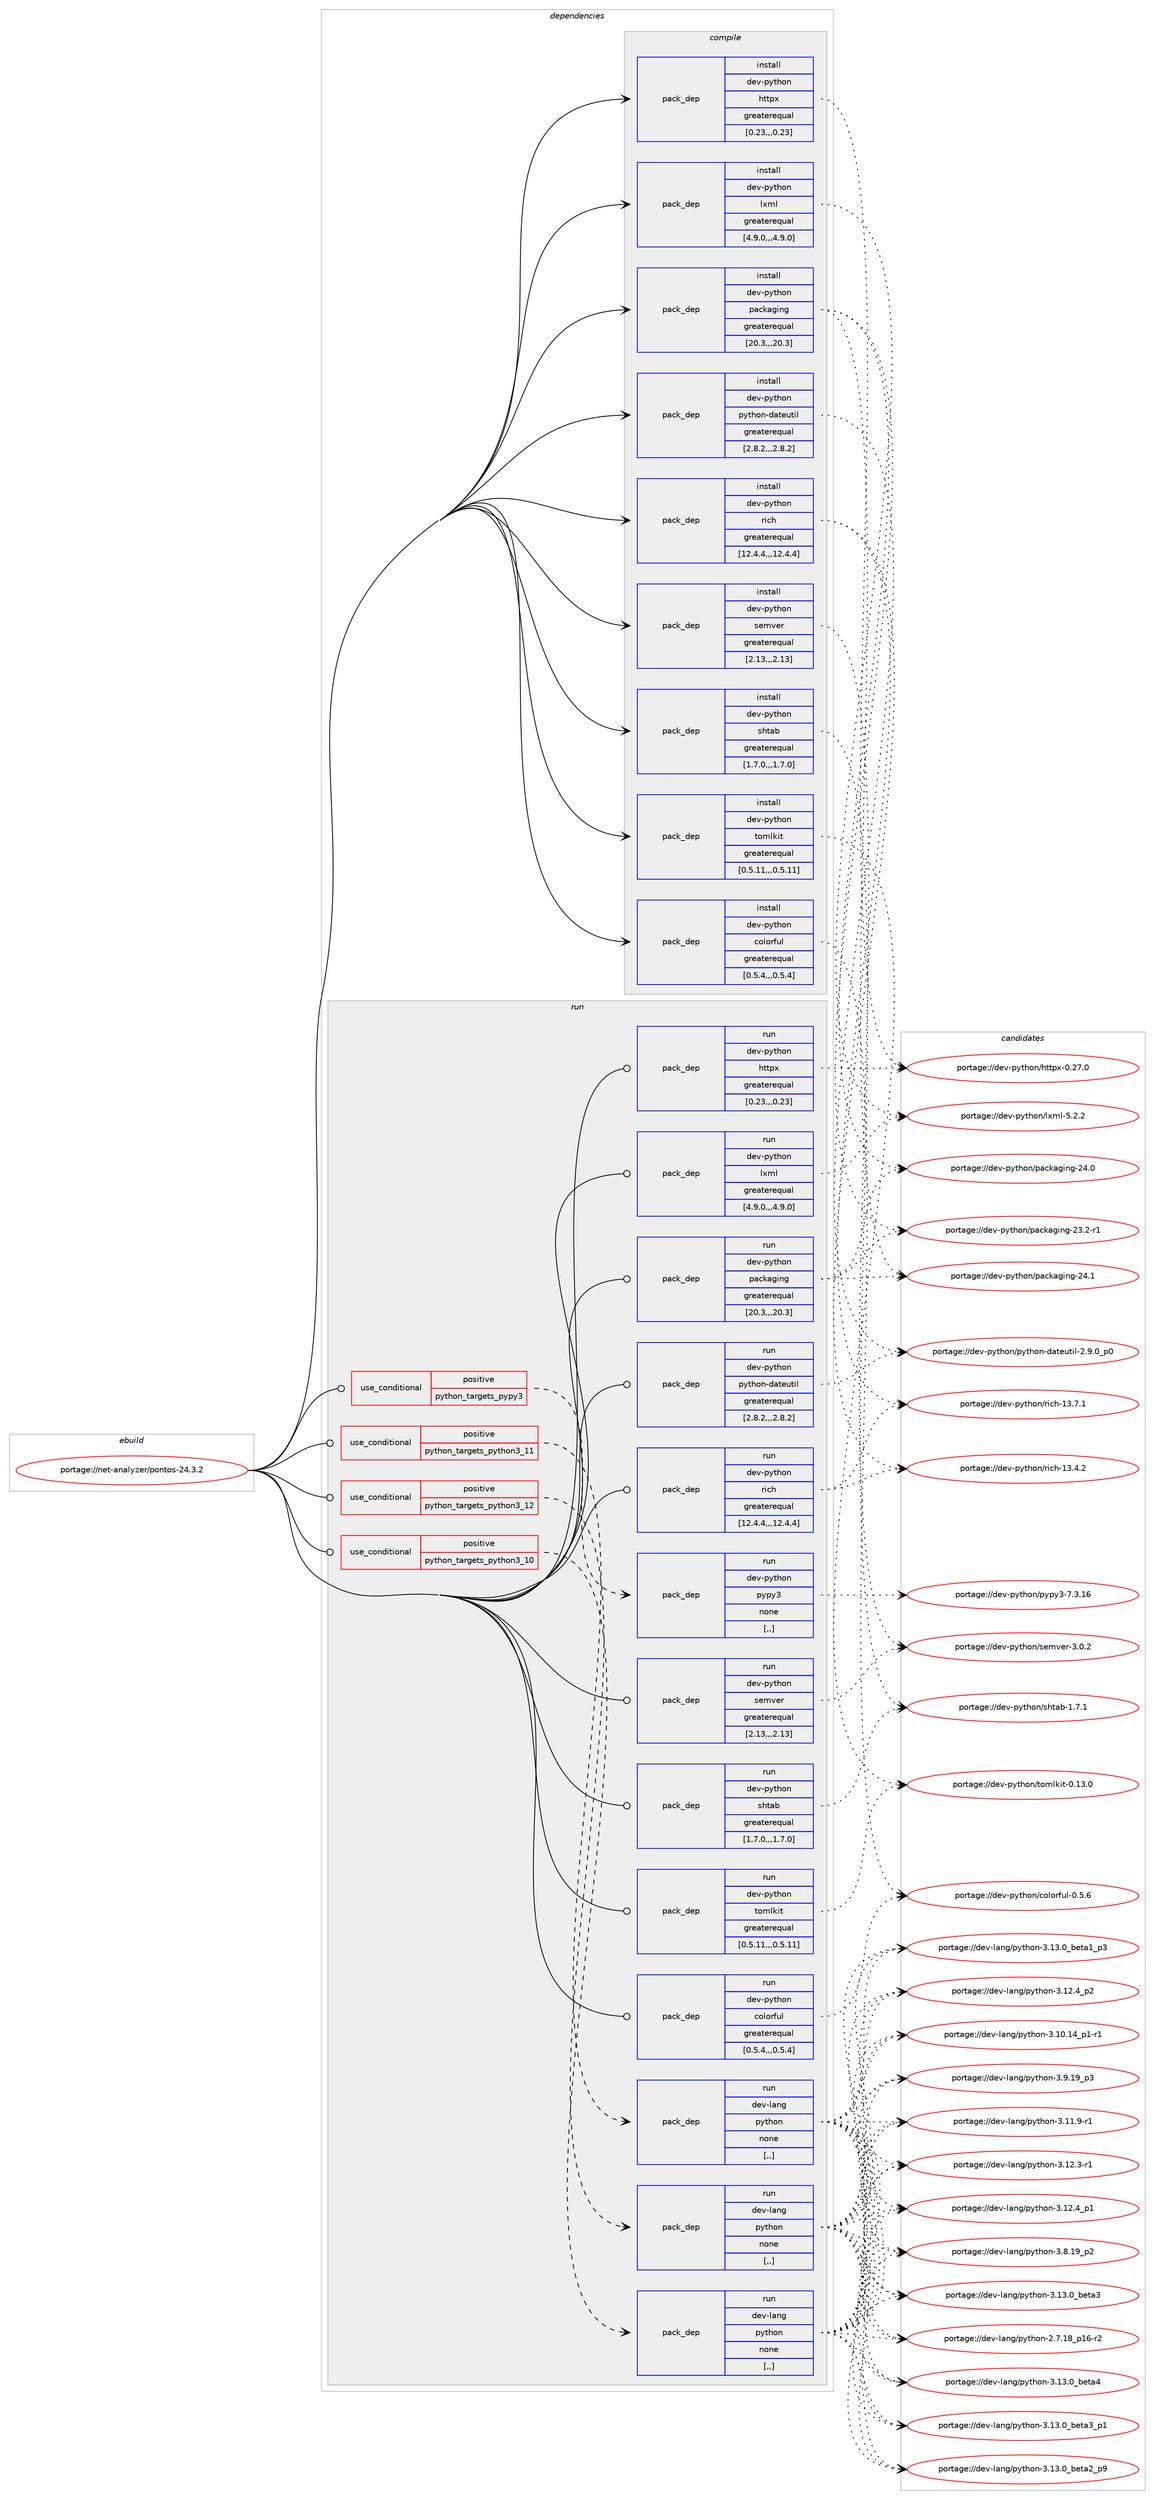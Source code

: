 digraph prolog {

# *************
# Graph options
# *************

newrank=true;
concentrate=true;
compound=true;
graph [rankdir=LR,fontname=Helvetica,fontsize=10,ranksep=1.5];#, ranksep=2.5, nodesep=0.2];
edge  [arrowhead=vee];
node  [fontname=Helvetica,fontsize=10];

# **********
# The ebuild
# **********

subgraph cluster_leftcol {
color=gray;
label=<<i>ebuild</i>>;
id [label="portage://net-analyzer/pontos-24.3.2", color=red, width=4, href="../net-analyzer/pontos-24.3.2.svg"];
}

# ****************
# The dependencies
# ****************

subgraph cluster_midcol {
color=gray;
label=<<i>dependencies</i>>;
subgraph cluster_compile {
fillcolor="#eeeeee";
style=filled;
label=<<i>compile</i>>;
subgraph pack250466 {
dependency340888 [label=<<TABLE BORDER="0" CELLBORDER="1" CELLSPACING="0" CELLPADDING="4" WIDTH="220"><TR><TD ROWSPAN="6" CELLPADDING="30">pack_dep</TD></TR><TR><TD WIDTH="110">install</TD></TR><TR><TD>dev-python</TD></TR><TR><TD>colorful</TD></TR><TR><TD>greaterequal</TD></TR><TR><TD>[0.5.4,,,0.5.4]</TD></TR></TABLE>>, shape=none, color=blue];
}
id:e -> dependency340888:w [weight=20,style="solid",arrowhead="vee"];
subgraph pack250467 {
dependency340889 [label=<<TABLE BORDER="0" CELLBORDER="1" CELLSPACING="0" CELLPADDING="4" WIDTH="220"><TR><TD ROWSPAN="6" CELLPADDING="30">pack_dep</TD></TR><TR><TD WIDTH="110">install</TD></TR><TR><TD>dev-python</TD></TR><TR><TD>httpx</TD></TR><TR><TD>greaterequal</TD></TR><TR><TD>[0.23,,,0.23]</TD></TR></TABLE>>, shape=none, color=blue];
}
id:e -> dependency340889:w [weight=20,style="solid",arrowhead="vee"];
subgraph pack250468 {
dependency340890 [label=<<TABLE BORDER="0" CELLBORDER="1" CELLSPACING="0" CELLPADDING="4" WIDTH="220"><TR><TD ROWSPAN="6" CELLPADDING="30">pack_dep</TD></TR><TR><TD WIDTH="110">install</TD></TR><TR><TD>dev-python</TD></TR><TR><TD>lxml</TD></TR><TR><TD>greaterequal</TD></TR><TR><TD>[4.9.0,,,4.9.0]</TD></TR></TABLE>>, shape=none, color=blue];
}
id:e -> dependency340890:w [weight=20,style="solid",arrowhead="vee"];
subgraph pack250469 {
dependency340891 [label=<<TABLE BORDER="0" CELLBORDER="1" CELLSPACING="0" CELLPADDING="4" WIDTH="220"><TR><TD ROWSPAN="6" CELLPADDING="30">pack_dep</TD></TR><TR><TD WIDTH="110">install</TD></TR><TR><TD>dev-python</TD></TR><TR><TD>packaging</TD></TR><TR><TD>greaterequal</TD></TR><TR><TD>[20.3,,,20.3]</TD></TR></TABLE>>, shape=none, color=blue];
}
id:e -> dependency340891:w [weight=20,style="solid",arrowhead="vee"];
subgraph pack250470 {
dependency340892 [label=<<TABLE BORDER="0" CELLBORDER="1" CELLSPACING="0" CELLPADDING="4" WIDTH="220"><TR><TD ROWSPAN="6" CELLPADDING="30">pack_dep</TD></TR><TR><TD WIDTH="110">install</TD></TR><TR><TD>dev-python</TD></TR><TR><TD>python-dateutil</TD></TR><TR><TD>greaterequal</TD></TR><TR><TD>[2.8.2,,,2.8.2]</TD></TR></TABLE>>, shape=none, color=blue];
}
id:e -> dependency340892:w [weight=20,style="solid",arrowhead="vee"];
subgraph pack250471 {
dependency340893 [label=<<TABLE BORDER="0" CELLBORDER="1" CELLSPACING="0" CELLPADDING="4" WIDTH="220"><TR><TD ROWSPAN="6" CELLPADDING="30">pack_dep</TD></TR><TR><TD WIDTH="110">install</TD></TR><TR><TD>dev-python</TD></TR><TR><TD>rich</TD></TR><TR><TD>greaterequal</TD></TR><TR><TD>[12.4.4,,,12.4.4]</TD></TR></TABLE>>, shape=none, color=blue];
}
id:e -> dependency340893:w [weight=20,style="solid",arrowhead="vee"];
subgraph pack250472 {
dependency340894 [label=<<TABLE BORDER="0" CELLBORDER="1" CELLSPACING="0" CELLPADDING="4" WIDTH="220"><TR><TD ROWSPAN="6" CELLPADDING="30">pack_dep</TD></TR><TR><TD WIDTH="110">install</TD></TR><TR><TD>dev-python</TD></TR><TR><TD>semver</TD></TR><TR><TD>greaterequal</TD></TR><TR><TD>[2.13,,,2.13]</TD></TR></TABLE>>, shape=none, color=blue];
}
id:e -> dependency340894:w [weight=20,style="solid",arrowhead="vee"];
subgraph pack250473 {
dependency340895 [label=<<TABLE BORDER="0" CELLBORDER="1" CELLSPACING="0" CELLPADDING="4" WIDTH="220"><TR><TD ROWSPAN="6" CELLPADDING="30">pack_dep</TD></TR><TR><TD WIDTH="110">install</TD></TR><TR><TD>dev-python</TD></TR><TR><TD>shtab</TD></TR><TR><TD>greaterequal</TD></TR><TR><TD>[1.7.0,,,1.7.0]</TD></TR></TABLE>>, shape=none, color=blue];
}
id:e -> dependency340895:w [weight=20,style="solid",arrowhead="vee"];
subgraph pack250474 {
dependency340896 [label=<<TABLE BORDER="0" CELLBORDER="1" CELLSPACING="0" CELLPADDING="4" WIDTH="220"><TR><TD ROWSPAN="6" CELLPADDING="30">pack_dep</TD></TR><TR><TD WIDTH="110">install</TD></TR><TR><TD>dev-python</TD></TR><TR><TD>tomlkit</TD></TR><TR><TD>greaterequal</TD></TR><TR><TD>[0.5.11,,,0.5.11]</TD></TR></TABLE>>, shape=none, color=blue];
}
id:e -> dependency340896:w [weight=20,style="solid",arrowhead="vee"];
}
subgraph cluster_compileandrun {
fillcolor="#eeeeee";
style=filled;
label=<<i>compile and run</i>>;
}
subgraph cluster_run {
fillcolor="#eeeeee";
style=filled;
label=<<i>run</i>>;
subgraph cond87833 {
dependency340897 [label=<<TABLE BORDER="0" CELLBORDER="1" CELLSPACING="0" CELLPADDING="4"><TR><TD ROWSPAN="3" CELLPADDING="10">use_conditional</TD></TR><TR><TD>positive</TD></TR><TR><TD>python_targets_pypy3</TD></TR></TABLE>>, shape=none, color=red];
subgraph pack250475 {
dependency340898 [label=<<TABLE BORDER="0" CELLBORDER="1" CELLSPACING="0" CELLPADDING="4" WIDTH="220"><TR><TD ROWSPAN="6" CELLPADDING="30">pack_dep</TD></TR><TR><TD WIDTH="110">run</TD></TR><TR><TD>dev-python</TD></TR><TR><TD>pypy3</TD></TR><TR><TD>none</TD></TR><TR><TD>[,,]</TD></TR></TABLE>>, shape=none, color=blue];
}
dependency340897:e -> dependency340898:w [weight=20,style="dashed",arrowhead="vee"];
}
id:e -> dependency340897:w [weight=20,style="solid",arrowhead="odot"];
subgraph cond87834 {
dependency340899 [label=<<TABLE BORDER="0" CELLBORDER="1" CELLSPACING="0" CELLPADDING="4"><TR><TD ROWSPAN="3" CELLPADDING="10">use_conditional</TD></TR><TR><TD>positive</TD></TR><TR><TD>python_targets_python3_10</TD></TR></TABLE>>, shape=none, color=red];
subgraph pack250476 {
dependency340900 [label=<<TABLE BORDER="0" CELLBORDER="1" CELLSPACING="0" CELLPADDING="4" WIDTH="220"><TR><TD ROWSPAN="6" CELLPADDING="30">pack_dep</TD></TR><TR><TD WIDTH="110">run</TD></TR><TR><TD>dev-lang</TD></TR><TR><TD>python</TD></TR><TR><TD>none</TD></TR><TR><TD>[,,]</TD></TR></TABLE>>, shape=none, color=blue];
}
dependency340899:e -> dependency340900:w [weight=20,style="dashed",arrowhead="vee"];
}
id:e -> dependency340899:w [weight=20,style="solid",arrowhead="odot"];
subgraph cond87835 {
dependency340901 [label=<<TABLE BORDER="0" CELLBORDER="1" CELLSPACING="0" CELLPADDING="4"><TR><TD ROWSPAN="3" CELLPADDING="10">use_conditional</TD></TR><TR><TD>positive</TD></TR><TR><TD>python_targets_python3_11</TD></TR></TABLE>>, shape=none, color=red];
subgraph pack250477 {
dependency340902 [label=<<TABLE BORDER="0" CELLBORDER="1" CELLSPACING="0" CELLPADDING="4" WIDTH="220"><TR><TD ROWSPAN="6" CELLPADDING="30">pack_dep</TD></TR><TR><TD WIDTH="110">run</TD></TR><TR><TD>dev-lang</TD></TR><TR><TD>python</TD></TR><TR><TD>none</TD></TR><TR><TD>[,,]</TD></TR></TABLE>>, shape=none, color=blue];
}
dependency340901:e -> dependency340902:w [weight=20,style="dashed",arrowhead="vee"];
}
id:e -> dependency340901:w [weight=20,style="solid",arrowhead="odot"];
subgraph cond87836 {
dependency340903 [label=<<TABLE BORDER="0" CELLBORDER="1" CELLSPACING="0" CELLPADDING="4"><TR><TD ROWSPAN="3" CELLPADDING="10">use_conditional</TD></TR><TR><TD>positive</TD></TR><TR><TD>python_targets_python3_12</TD></TR></TABLE>>, shape=none, color=red];
subgraph pack250478 {
dependency340904 [label=<<TABLE BORDER="0" CELLBORDER="1" CELLSPACING="0" CELLPADDING="4" WIDTH="220"><TR><TD ROWSPAN="6" CELLPADDING="30">pack_dep</TD></TR><TR><TD WIDTH="110">run</TD></TR><TR><TD>dev-lang</TD></TR><TR><TD>python</TD></TR><TR><TD>none</TD></TR><TR><TD>[,,]</TD></TR></TABLE>>, shape=none, color=blue];
}
dependency340903:e -> dependency340904:w [weight=20,style="dashed",arrowhead="vee"];
}
id:e -> dependency340903:w [weight=20,style="solid",arrowhead="odot"];
subgraph pack250479 {
dependency340905 [label=<<TABLE BORDER="0" CELLBORDER="1" CELLSPACING="0" CELLPADDING="4" WIDTH="220"><TR><TD ROWSPAN="6" CELLPADDING="30">pack_dep</TD></TR><TR><TD WIDTH="110">run</TD></TR><TR><TD>dev-python</TD></TR><TR><TD>colorful</TD></TR><TR><TD>greaterequal</TD></TR><TR><TD>[0.5.4,,,0.5.4]</TD></TR></TABLE>>, shape=none, color=blue];
}
id:e -> dependency340905:w [weight=20,style="solid",arrowhead="odot"];
subgraph pack250480 {
dependency340906 [label=<<TABLE BORDER="0" CELLBORDER="1" CELLSPACING="0" CELLPADDING="4" WIDTH="220"><TR><TD ROWSPAN="6" CELLPADDING="30">pack_dep</TD></TR><TR><TD WIDTH="110">run</TD></TR><TR><TD>dev-python</TD></TR><TR><TD>httpx</TD></TR><TR><TD>greaterequal</TD></TR><TR><TD>[0.23,,,0.23]</TD></TR></TABLE>>, shape=none, color=blue];
}
id:e -> dependency340906:w [weight=20,style="solid",arrowhead="odot"];
subgraph pack250481 {
dependency340907 [label=<<TABLE BORDER="0" CELLBORDER="1" CELLSPACING="0" CELLPADDING="4" WIDTH="220"><TR><TD ROWSPAN="6" CELLPADDING="30">pack_dep</TD></TR><TR><TD WIDTH="110">run</TD></TR><TR><TD>dev-python</TD></TR><TR><TD>lxml</TD></TR><TR><TD>greaterequal</TD></TR><TR><TD>[4.9.0,,,4.9.0]</TD></TR></TABLE>>, shape=none, color=blue];
}
id:e -> dependency340907:w [weight=20,style="solid",arrowhead="odot"];
subgraph pack250482 {
dependency340908 [label=<<TABLE BORDER="0" CELLBORDER="1" CELLSPACING="0" CELLPADDING="4" WIDTH="220"><TR><TD ROWSPAN="6" CELLPADDING="30">pack_dep</TD></TR><TR><TD WIDTH="110">run</TD></TR><TR><TD>dev-python</TD></TR><TR><TD>packaging</TD></TR><TR><TD>greaterequal</TD></TR><TR><TD>[20.3,,,20.3]</TD></TR></TABLE>>, shape=none, color=blue];
}
id:e -> dependency340908:w [weight=20,style="solid",arrowhead="odot"];
subgraph pack250483 {
dependency340909 [label=<<TABLE BORDER="0" CELLBORDER="1" CELLSPACING="0" CELLPADDING="4" WIDTH="220"><TR><TD ROWSPAN="6" CELLPADDING="30">pack_dep</TD></TR><TR><TD WIDTH="110">run</TD></TR><TR><TD>dev-python</TD></TR><TR><TD>python-dateutil</TD></TR><TR><TD>greaterequal</TD></TR><TR><TD>[2.8.2,,,2.8.2]</TD></TR></TABLE>>, shape=none, color=blue];
}
id:e -> dependency340909:w [weight=20,style="solid",arrowhead="odot"];
subgraph pack250484 {
dependency340910 [label=<<TABLE BORDER="0" CELLBORDER="1" CELLSPACING="0" CELLPADDING="4" WIDTH="220"><TR><TD ROWSPAN="6" CELLPADDING="30">pack_dep</TD></TR><TR><TD WIDTH="110">run</TD></TR><TR><TD>dev-python</TD></TR><TR><TD>rich</TD></TR><TR><TD>greaterequal</TD></TR><TR><TD>[12.4.4,,,12.4.4]</TD></TR></TABLE>>, shape=none, color=blue];
}
id:e -> dependency340910:w [weight=20,style="solid",arrowhead="odot"];
subgraph pack250485 {
dependency340911 [label=<<TABLE BORDER="0" CELLBORDER="1" CELLSPACING="0" CELLPADDING="4" WIDTH="220"><TR><TD ROWSPAN="6" CELLPADDING="30">pack_dep</TD></TR><TR><TD WIDTH="110">run</TD></TR><TR><TD>dev-python</TD></TR><TR><TD>semver</TD></TR><TR><TD>greaterequal</TD></TR><TR><TD>[2.13,,,2.13]</TD></TR></TABLE>>, shape=none, color=blue];
}
id:e -> dependency340911:w [weight=20,style="solid",arrowhead="odot"];
subgraph pack250486 {
dependency340912 [label=<<TABLE BORDER="0" CELLBORDER="1" CELLSPACING="0" CELLPADDING="4" WIDTH="220"><TR><TD ROWSPAN="6" CELLPADDING="30">pack_dep</TD></TR><TR><TD WIDTH="110">run</TD></TR><TR><TD>dev-python</TD></TR><TR><TD>shtab</TD></TR><TR><TD>greaterequal</TD></TR><TR><TD>[1.7.0,,,1.7.0]</TD></TR></TABLE>>, shape=none, color=blue];
}
id:e -> dependency340912:w [weight=20,style="solid",arrowhead="odot"];
subgraph pack250487 {
dependency340913 [label=<<TABLE BORDER="0" CELLBORDER="1" CELLSPACING="0" CELLPADDING="4" WIDTH="220"><TR><TD ROWSPAN="6" CELLPADDING="30">pack_dep</TD></TR><TR><TD WIDTH="110">run</TD></TR><TR><TD>dev-python</TD></TR><TR><TD>tomlkit</TD></TR><TR><TD>greaterequal</TD></TR><TR><TD>[0.5.11,,,0.5.11]</TD></TR></TABLE>>, shape=none, color=blue];
}
id:e -> dependency340913:w [weight=20,style="solid",arrowhead="odot"];
}
}

# **************
# The candidates
# **************

subgraph cluster_choices {
rank=same;
color=gray;
label=<<i>candidates</i>>;

subgraph choice250466 {
color=black;
nodesep=1;
choice100101118451121211161041111104799111108111114102117108454846534654 [label="portage://dev-python/colorful-0.5.6", color=red, width=4,href="../dev-python/colorful-0.5.6.svg"];
dependency340888:e -> choice100101118451121211161041111104799111108111114102117108454846534654:w [style=dotted,weight="100"];
}
subgraph choice250467 {
color=black;
nodesep=1;
choice100101118451121211161041111104710411611611212045484650554648 [label="portage://dev-python/httpx-0.27.0", color=red, width=4,href="../dev-python/httpx-0.27.0.svg"];
dependency340889:e -> choice100101118451121211161041111104710411611611212045484650554648:w [style=dotted,weight="100"];
}
subgraph choice250468 {
color=black;
nodesep=1;
choice1001011184511212111610411111047108120109108455346504650 [label="portage://dev-python/lxml-5.2.2", color=red, width=4,href="../dev-python/lxml-5.2.2.svg"];
dependency340890:e -> choice1001011184511212111610411111047108120109108455346504650:w [style=dotted,weight="100"];
}
subgraph choice250469 {
color=black;
nodesep=1;
choice10010111845112121116104111110471129799107971031051101034550524649 [label="portage://dev-python/packaging-24.1", color=red, width=4,href="../dev-python/packaging-24.1.svg"];
choice10010111845112121116104111110471129799107971031051101034550524648 [label="portage://dev-python/packaging-24.0", color=red, width=4,href="../dev-python/packaging-24.0.svg"];
choice100101118451121211161041111104711297991079710310511010345505146504511449 [label="portage://dev-python/packaging-23.2-r1", color=red, width=4,href="../dev-python/packaging-23.2-r1.svg"];
dependency340891:e -> choice10010111845112121116104111110471129799107971031051101034550524649:w [style=dotted,weight="100"];
dependency340891:e -> choice10010111845112121116104111110471129799107971031051101034550524648:w [style=dotted,weight="100"];
dependency340891:e -> choice100101118451121211161041111104711297991079710310511010345505146504511449:w [style=dotted,weight="100"];
}
subgraph choice250470 {
color=black;
nodesep=1;
choice100101118451121211161041111104711212111610411111045100971161011171161051084550465746489511248 [label="portage://dev-python/python-dateutil-2.9.0_p0", color=red, width=4,href="../dev-python/python-dateutil-2.9.0_p0.svg"];
dependency340892:e -> choice100101118451121211161041111104711212111610411111045100971161011171161051084550465746489511248:w [style=dotted,weight="100"];
}
subgraph choice250471 {
color=black;
nodesep=1;
choice10010111845112121116104111110471141059910445495146554649 [label="portage://dev-python/rich-13.7.1", color=red, width=4,href="../dev-python/rich-13.7.1.svg"];
choice10010111845112121116104111110471141059910445495146524650 [label="portage://dev-python/rich-13.4.2", color=red, width=4,href="../dev-python/rich-13.4.2.svg"];
dependency340893:e -> choice10010111845112121116104111110471141059910445495146554649:w [style=dotted,weight="100"];
dependency340893:e -> choice10010111845112121116104111110471141059910445495146524650:w [style=dotted,weight="100"];
}
subgraph choice250472 {
color=black;
nodesep=1;
choice1001011184511212111610411111047115101109118101114455146484650 [label="portage://dev-python/semver-3.0.2", color=red, width=4,href="../dev-python/semver-3.0.2.svg"];
dependency340894:e -> choice1001011184511212111610411111047115101109118101114455146484650:w [style=dotted,weight="100"];
}
subgraph choice250473 {
color=black;
nodesep=1;
choice10010111845112121116104111110471151041169798454946554649 [label="portage://dev-python/shtab-1.7.1", color=red, width=4,href="../dev-python/shtab-1.7.1.svg"];
dependency340895:e -> choice10010111845112121116104111110471151041169798454946554649:w [style=dotted,weight="100"];
}
subgraph choice250474 {
color=black;
nodesep=1;
choice100101118451121211161041111104711611110910810710511645484649514648 [label="portage://dev-python/tomlkit-0.13.0", color=red, width=4,href="../dev-python/tomlkit-0.13.0.svg"];
dependency340896:e -> choice100101118451121211161041111104711611110910810710511645484649514648:w [style=dotted,weight="100"];
}
subgraph choice250475 {
color=black;
nodesep=1;
choice10010111845112121116104111110471121211121215145554651464954 [label="portage://dev-python/pypy3-7.3.16", color=red, width=4,href="../dev-python/pypy3-7.3.16.svg"];
dependency340898:e -> choice10010111845112121116104111110471121211121215145554651464954:w [style=dotted,weight="100"];
}
subgraph choice250476 {
color=black;
nodesep=1;
choice1001011184510897110103471121211161041111104551464951464895981011169752 [label="portage://dev-lang/python-3.13.0_beta4", color=red, width=4,href="../dev-lang/python-3.13.0_beta4.svg"];
choice10010111845108971101034711212111610411111045514649514648959810111697519511249 [label="portage://dev-lang/python-3.13.0_beta3_p1", color=red, width=4,href="../dev-lang/python-3.13.0_beta3_p1.svg"];
choice1001011184510897110103471121211161041111104551464951464895981011169751 [label="portage://dev-lang/python-3.13.0_beta3", color=red, width=4,href="../dev-lang/python-3.13.0_beta3.svg"];
choice10010111845108971101034711212111610411111045514649514648959810111697509511257 [label="portage://dev-lang/python-3.13.0_beta2_p9", color=red, width=4,href="../dev-lang/python-3.13.0_beta2_p9.svg"];
choice10010111845108971101034711212111610411111045514649514648959810111697499511251 [label="portage://dev-lang/python-3.13.0_beta1_p3", color=red, width=4,href="../dev-lang/python-3.13.0_beta1_p3.svg"];
choice100101118451089711010347112121116104111110455146495046529511250 [label="portage://dev-lang/python-3.12.4_p2", color=red, width=4,href="../dev-lang/python-3.12.4_p2.svg"];
choice100101118451089711010347112121116104111110455146495046529511249 [label="portage://dev-lang/python-3.12.4_p1", color=red, width=4,href="../dev-lang/python-3.12.4_p1.svg"];
choice100101118451089711010347112121116104111110455146495046514511449 [label="portage://dev-lang/python-3.12.3-r1", color=red, width=4,href="../dev-lang/python-3.12.3-r1.svg"];
choice100101118451089711010347112121116104111110455146494946574511449 [label="portage://dev-lang/python-3.11.9-r1", color=red, width=4,href="../dev-lang/python-3.11.9-r1.svg"];
choice100101118451089711010347112121116104111110455146494846495295112494511449 [label="portage://dev-lang/python-3.10.14_p1-r1", color=red, width=4,href="../dev-lang/python-3.10.14_p1-r1.svg"];
choice100101118451089711010347112121116104111110455146574649579511251 [label="portage://dev-lang/python-3.9.19_p3", color=red, width=4,href="../dev-lang/python-3.9.19_p3.svg"];
choice100101118451089711010347112121116104111110455146564649579511250 [label="portage://dev-lang/python-3.8.19_p2", color=red, width=4,href="../dev-lang/python-3.8.19_p2.svg"];
choice100101118451089711010347112121116104111110455046554649569511249544511450 [label="portage://dev-lang/python-2.7.18_p16-r2", color=red, width=4,href="../dev-lang/python-2.7.18_p16-r2.svg"];
dependency340900:e -> choice1001011184510897110103471121211161041111104551464951464895981011169752:w [style=dotted,weight="100"];
dependency340900:e -> choice10010111845108971101034711212111610411111045514649514648959810111697519511249:w [style=dotted,weight="100"];
dependency340900:e -> choice1001011184510897110103471121211161041111104551464951464895981011169751:w [style=dotted,weight="100"];
dependency340900:e -> choice10010111845108971101034711212111610411111045514649514648959810111697509511257:w [style=dotted,weight="100"];
dependency340900:e -> choice10010111845108971101034711212111610411111045514649514648959810111697499511251:w [style=dotted,weight="100"];
dependency340900:e -> choice100101118451089711010347112121116104111110455146495046529511250:w [style=dotted,weight="100"];
dependency340900:e -> choice100101118451089711010347112121116104111110455146495046529511249:w [style=dotted,weight="100"];
dependency340900:e -> choice100101118451089711010347112121116104111110455146495046514511449:w [style=dotted,weight="100"];
dependency340900:e -> choice100101118451089711010347112121116104111110455146494946574511449:w [style=dotted,weight="100"];
dependency340900:e -> choice100101118451089711010347112121116104111110455146494846495295112494511449:w [style=dotted,weight="100"];
dependency340900:e -> choice100101118451089711010347112121116104111110455146574649579511251:w [style=dotted,weight="100"];
dependency340900:e -> choice100101118451089711010347112121116104111110455146564649579511250:w [style=dotted,weight="100"];
dependency340900:e -> choice100101118451089711010347112121116104111110455046554649569511249544511450:w [style=dotted,weight="100"];
}
subgraph choice250477 {
color=black;
nodesep=1;
choice1001011184510897110103471121211161041111104551464951464895981011169752 [label="portage://dev-lang/python-3.13.0_beta4", color=red, width=4,href="../dev-lang/python-3.13.0_beta4.svg"];
choice10010111845108971101034711212111610411111045514649514648959810111697519511249 [label="portage://dev-lang/python-3.13.0_beta3_p1", color=red, width=4,href="../dev-lang/python-3.13.0_beta3_p1.svg"];
choice1001011184510897110103471121211161041111104551464951464895981011169751 [label="portage://dev-lang/python-3.13.0_beta3", color=red, width=4,href="../dev-lang/python-3.13.0_beta3.svg"];
choice10010111845108971101034711212111610411111045514649514648959810111697509511257 [label="portage://dev-lang/python-3.13.0_beta2_p9", color=red, width=4,href="../dev-lang/python-3.13.0_beta2_p9.svg"];
choice10010111845108971101034711212111610411111045514649514648959810111697499511251 [label="portage://dev-lang/python-3.13.0_beta1_p3", color=red, width=4,href="../dev-lang/python-3.13.0_beta1_p3.svg"];
choice100101118451089711010347112121116104111110455146495046529511250 [label="portage://dev-lang/python-3.12.4_p2", color=red, width=4,href="../dev-lang/python-3.12.4_p2.svg"];
choice100101118451089711010347112121116104111110455146495046529511249 [label="portage://dev-lang/python-3.12.4_p1", color=red, width=4,href="../dev-lang/python-3.12.4_p1.svg"];
choice100101118451089711010347112121116104111110455146495046514511449 [label="portage://dev-lang/python-3.12.3-r1", color=red, width=4,href="../dev-lang/python-3.12.3-r1.svg"];
choice100101118451089711010347112121116104111110455146494946574511449 [label="portage://dev-lang/python-3.11.9-r1", color=red, width=4,href="../dev-lang/python-3.11.9-r1.svg"];
choice100101118451089711010347112121116104111110455146494846495295112494511449 [label="portage://dev-lang/python-3.10.14_p1-r1", color=red, width=4,href="../dev-lang/python-3.10.14_p1-r1.svg"];
choice100101118451089711010347112121116104111110455146574649579511251 [label="portage://dev-lang/python-3.9.19_p3", color=red, width=4,href="../dev-lang/python-3.9.19_p3.svg"];
choice100101118451089711010347112121116104111110455146564649579511250 [label="portage://dev-lang/python-3.8.19_p2", color=red, width=4,href="../dev-lang/python-3.8.19_p2.svg"];
choice100101118451089711010347112121116104111110455046554649569511249544511450 [label="portage://dev-lang/python-2.7.18_p16-r2", color=red, width=4,href="../dev-lang/python-2.7.18_p16-r2.svg"];
dependency340902:e -> choice1001011184510897110103471121211161041111104551464951464895981011169752:w [style=dotted,weight="100"];
dependency340902:e -> choice10010111845108971101034711212111610411111045514649514648959810111697519511249:w [style=dotted,weight="100"];
dependency340902:e -> choice1001011184510897110103471121211161041111104551464951464895981011169751:w [style=dotted,weight="100"];
dependency340902:e -> choice10010111845108971101034711212111610411111045514649514648959810111697509511257:w [style=dotted,weight="100"];
dependency340902:e -> choice10010111845108971101034711212111610411111045514649514648959810111697499511251:w [style=dotted,weight="100"];
dependency340902:e -> choice100101118451089711010347112121116104111110455146495046529511250:w [style=dotted,weight="100"];
dependency340902:e -> choice100101118451089711010347112121116104111110455146495046529511249:w [style=dotted,weight="100"];
dependency340902:e -> choice100101118451089711010347112121116104111110455146495046514511449:w [style=dotted,weight="100"];
dependency340902:e -> choice100101118451089711010347112121116104111110455146494946574511449:w [style=dotted,weight="100"];
dependency340902:e -> choice100101118451089711010347112121116104111110455146494846495295112494511449:w [style=dotted,weight="100"];
dependency340902:e -> choice100101118451089711010347112121116104111110455146574649579511251:w [style=dotted,weight="100"];
dependency340902:e -> choice100101118451089711010347112121116104111110455146564649579511250:w [style=dotted,weight="100"];
dependency340902:e -> choice100101118451089711010347112121116104111110455046554649569511249544511450:w [style=dotted,weight="100"];
}
subgraph choice250478 {
color=black;
nodesep=1;
choice1001011184510897110103471121211161041111104551464951464895981011169752 [label="portage://dev-lang/python-3.13.0_beta4", color=red, width=4,href="../dev-lang/python-3.13.0_beta4.svg"];
choice10010111845108971101034711212111610411111045514649514648959810111697519511249 [label="portage://dev-lang/python-3.13.0_beta3_p1", color=red, width=4,href="../dev-lang/python-3.13.0_beta3_p1.svg"];
choice1001011184510897110103471121211161041111104551464951464895981011169751 [label="portage://dev-lang/python-3.13.0_beta3", color=red, width=4,href="../dev-lang/python-3.13.0_beta3.svg"];
choice10010111845108971101034711212111610411111045514649514648959810111697509511257 [label="portage://dev-lang/python-3.13.0_beta2_p9", color=red, width=4,href="../dev-lang/python-3.13.0_beta2_p9.svg"];
choice10010111845108971101034711212111610411111045514649514648959810111697499511251 [label="portage://dev-lang/python-3.13.0_beta1_p3", color=red, width=4,href="../dev-lang/python-3.13.0_beta1_p3.svg"];
choice100101118451089711010347112121116104111110455146495046529511250 [label="portage://dev-lang/python-3.12.4_p2", color=red, width=4,href="../dev-lang/python-3.12.4_p2.svg"];
choice100101118451089711010347112121116104111110455146495046529511249 [label="portage://dev-lang/python-3.12.4_p1", color=red, width=4,href="../dev-lang/python-3.12.4_p1.svg"];
choice100101118451089711010347112121116104111110455146495046514511449 [label="portage://dev-lang/python-3.12.3-r1", color=red, width=4,href="../dev-lang/python-3.12.3-r1.svg"];
choice100101118451089711010347112121116104111110455146494946574511449 [label="portage://dev-lang/python-3.11.9-r1", color=red, width=4,href="../dev-lang/python-3.11.9-r1.svg"];
choice100101118451089711010347112121116104111110455146494846495295112494511449 [label="portage://dev-lang/python-3.10.14_p1-r1", color=red, width=4,href="../dev-lang/python-3.10.14_p1-r1.svg"];
choice100101118451089711010347112121116104111110455146574649579511251 [label="portage://dev-lang/python-3.9.19_p3", color=red, width=4,href="../dev-lang/python-3.9.19_p3.svg"];
choice100101118451089711010347112121116104111110455146564649579511250 [label="portage://dev-lang/python-3.8.19_p2", color=red, width=4,href="../dev-lang/python-3.8.19_p2.svg"];
choice100101118451089711010347112121116104111110455046554649569511249544511450 [label="portage://dev-lang/python-2.7.18_p16-r2", color=red, width=4,href="../dev-lang/python-2.7.18_p16-r2.svg"];
dependency340904:e -> choice1001011184510897110103471121211161041111104551464951464895981011169752:w [style=dotted,weight="100"];
dependency340904:e -> choice10010111845108971101034711212111610411111045514649514648959810111697519511249:w [style=dotted,weight="100"];
dependency340904:e -> choice1001011184510897110103471121211161041111104551464951464895981011169751:w [style=dotted,weight="100"];
dependency340904:e -> choice10010111845108971101034711212111610411111045514649514648959810111697509511257:w [style=dotted,weight="100"];
dependency340904:e -> choice10010111845108971101034711212111610411111045514649514648959810111697499511251:w [style=dotted,weight="100"];
dependency340904:e -> choice100101118451089711010347112121116104111110455146495046529511250:w [style=dotted,weight="100"];
dependency340904:e -> choice100101118451089711010347112121116104111110455146495046529511249:w [style=dotted,weight="100"];
dependency340904:e -> choice100101118451089711010347112121116104111110455146495046514511449:w [style=dotted,weight="100"];
dependency340904:e -> choice100101118451089711010347112121116104111110455146494946574511449:w [style=dotted,weight="100"];
dependency340904:e -> choice100101118451089711010347112121116104111110455146494846495295112494511449:w [style=dotted,weight="100"];
dependency340904:e -> choice100101118451089711010347112121116104111110455146574649579511251:w [style=dotted,weight="100"];
dependency340904:e -> choice100101118451089711010347112121116104111110455146564649579511250:w [style=dotted,weight="100"];
dependency340904:e -> choice100101118451089711010347112121116104111110455046554649569511249544511450:w [style=dotted,weight="100"];
}
subgraph choice250479 {
color=black;
nodesep=1;
choice100101118451121211161041111104799111108111114102117108454846534654 [label="portage://dev-python/colorful-0.5.6", color=red, width=4,href="../dev-python/colorful-0.5.6.svg"];
dependency340905:e -> choice100101118451121211161041111104799111108111114102117108454846534654:w [style=dotted,weight="100"];
}
subgraph choice250480 {
color=black;
nodesep=1;
choice100101118451121211161041111104710411611611212045484650554648 [label="portage://dev-python/httpx-0.27.0", color=red, width=4,href="../dev-python/httpx-0.27.0.svg"];
dependency340906:e -> choice100101118451121211161041111104710411611611212045484650554648:w [style=dotted,weight="100"];
}
subgraph choice250481 {
color=black;
nodesep=1;
choice1001011184511212111610411111047108120109108455346504650 [label="portage://dev-python/lxml-5.2.2", color=red, width=4,href="../dev-python/lxml-5.2.2.svg"];
dependency340907:e -> choice1001011184511212111610411111047108120109108455346504650:w [style=dotted,weight="100"];
}
subgraph choice250482 {
color=black;
nodesep=1;
choice10010111845112121116104111110471129799107971031051101034550524649 [label="portage://dev-python/packaging-24.1", color=red, width=4,href="../dev-python/packaging-24.1.svg"];
choice10010111845112121116104111110471129799107971031051101034550524648 [label="portage://dev-python/packaging-24.0", color=red, width=4,href="../dev-python/packaging-24.0.svg"];
choice100101118451121211161041111104711297991079710310511010345505146504511449 [label="portage://dev-python/packaging-23.2-r1", color=red, width=4,href="../dev-python/packaging-23.2-r1.svg"];
dependency340908:e -> choice10010111845112121116104111110471129799107971031051101034550524649:w [style=dotted,weight="100"];
dependency340908:e -> choice10010111845112121116104111110471129799107971031051101034550524648:w [style=dotted,weight="100"];
dependency340908:e -> choice100101118451121211161041111104711297991079710310511010345505146504511449:w [style=dotted,weight="100"];
}
subgraph choice250483 {
color=black;
nodesep=1;
choice100101118451121211161041111104711212111610411111045100971161011171161051084550465746489511248 [label="portage://dev-python/python-dateutil-2.9.0_p0", color=red, width=4,href="../dev-python/python-dateutil-2.9.0_p0.svg"];
dependency340909:e -> choice100101118451121211161041111104711212111610411111045100971161011171161051084550465746489511248:w [style=dotted,weight="100"];
}
subgraph choice250484 {
color=black;
nodesep=1;
choice10010111845112121116104111110471141059910445495146554649 [label="portage://dev-python/rich-13.7.1", color=red, width=4,href="../dev-python/rich-13.7.1.svg"];
choice10010111845112121116104111110471141059910445495146524650 [label="portage://dev-python/rich-13.4.2", color=red, width=4,href="../dev-python/rich-13.4.2.svg"];
dependency340910:e -> choice10010111845112121116104111110471141059910445495146554649:w [style=dotted,weight="100"];
dependency340910:e -> choice10010111845112121116104111110471141059910445495146524650:w [style=dotted,weight="100"];
}
subgraph choice250485 {
color=black;
nodesep=1;
choice1001011184511212111610411111047115101109118101114455146484650 [label="portage://dev-python/semver-3.0.2", color=red, width=4,href="../dev-python/semver-3.0.2.svg"];
dependency340911:e -> choice1001011184511212111610411111047115101109118101114455146484650:w [style=dotted,weight="100"];
}
subgraph choice250486 {
color=black;
nodesep=1;
choice10010111845112121116104111110471151041169798454946554649 [label="portage://dev-python/shtab-1.7.1", color=red, width=4,href="../dev-python/shtab-1.7.1.svg"];
dependency340912:e -> choice10010111845112121116104111110471151041169798454946554649:w [style=dotted,weight="100"];
}
subgraph choice250487 {
color=black;
nodesep=1;
choice100101118451121211161041111104711611110910810710511645484649514648 [label="portage://dev-python/tomlkit-0.13.0", color=red, width=4,href="../dev-python/tomlkit-0.13.0.svg"];
dependency340913:e -> choice100101118451121211161041111104711611110910810710511645484649514648:w [style=dotted,weight="100"];
}
}

}
